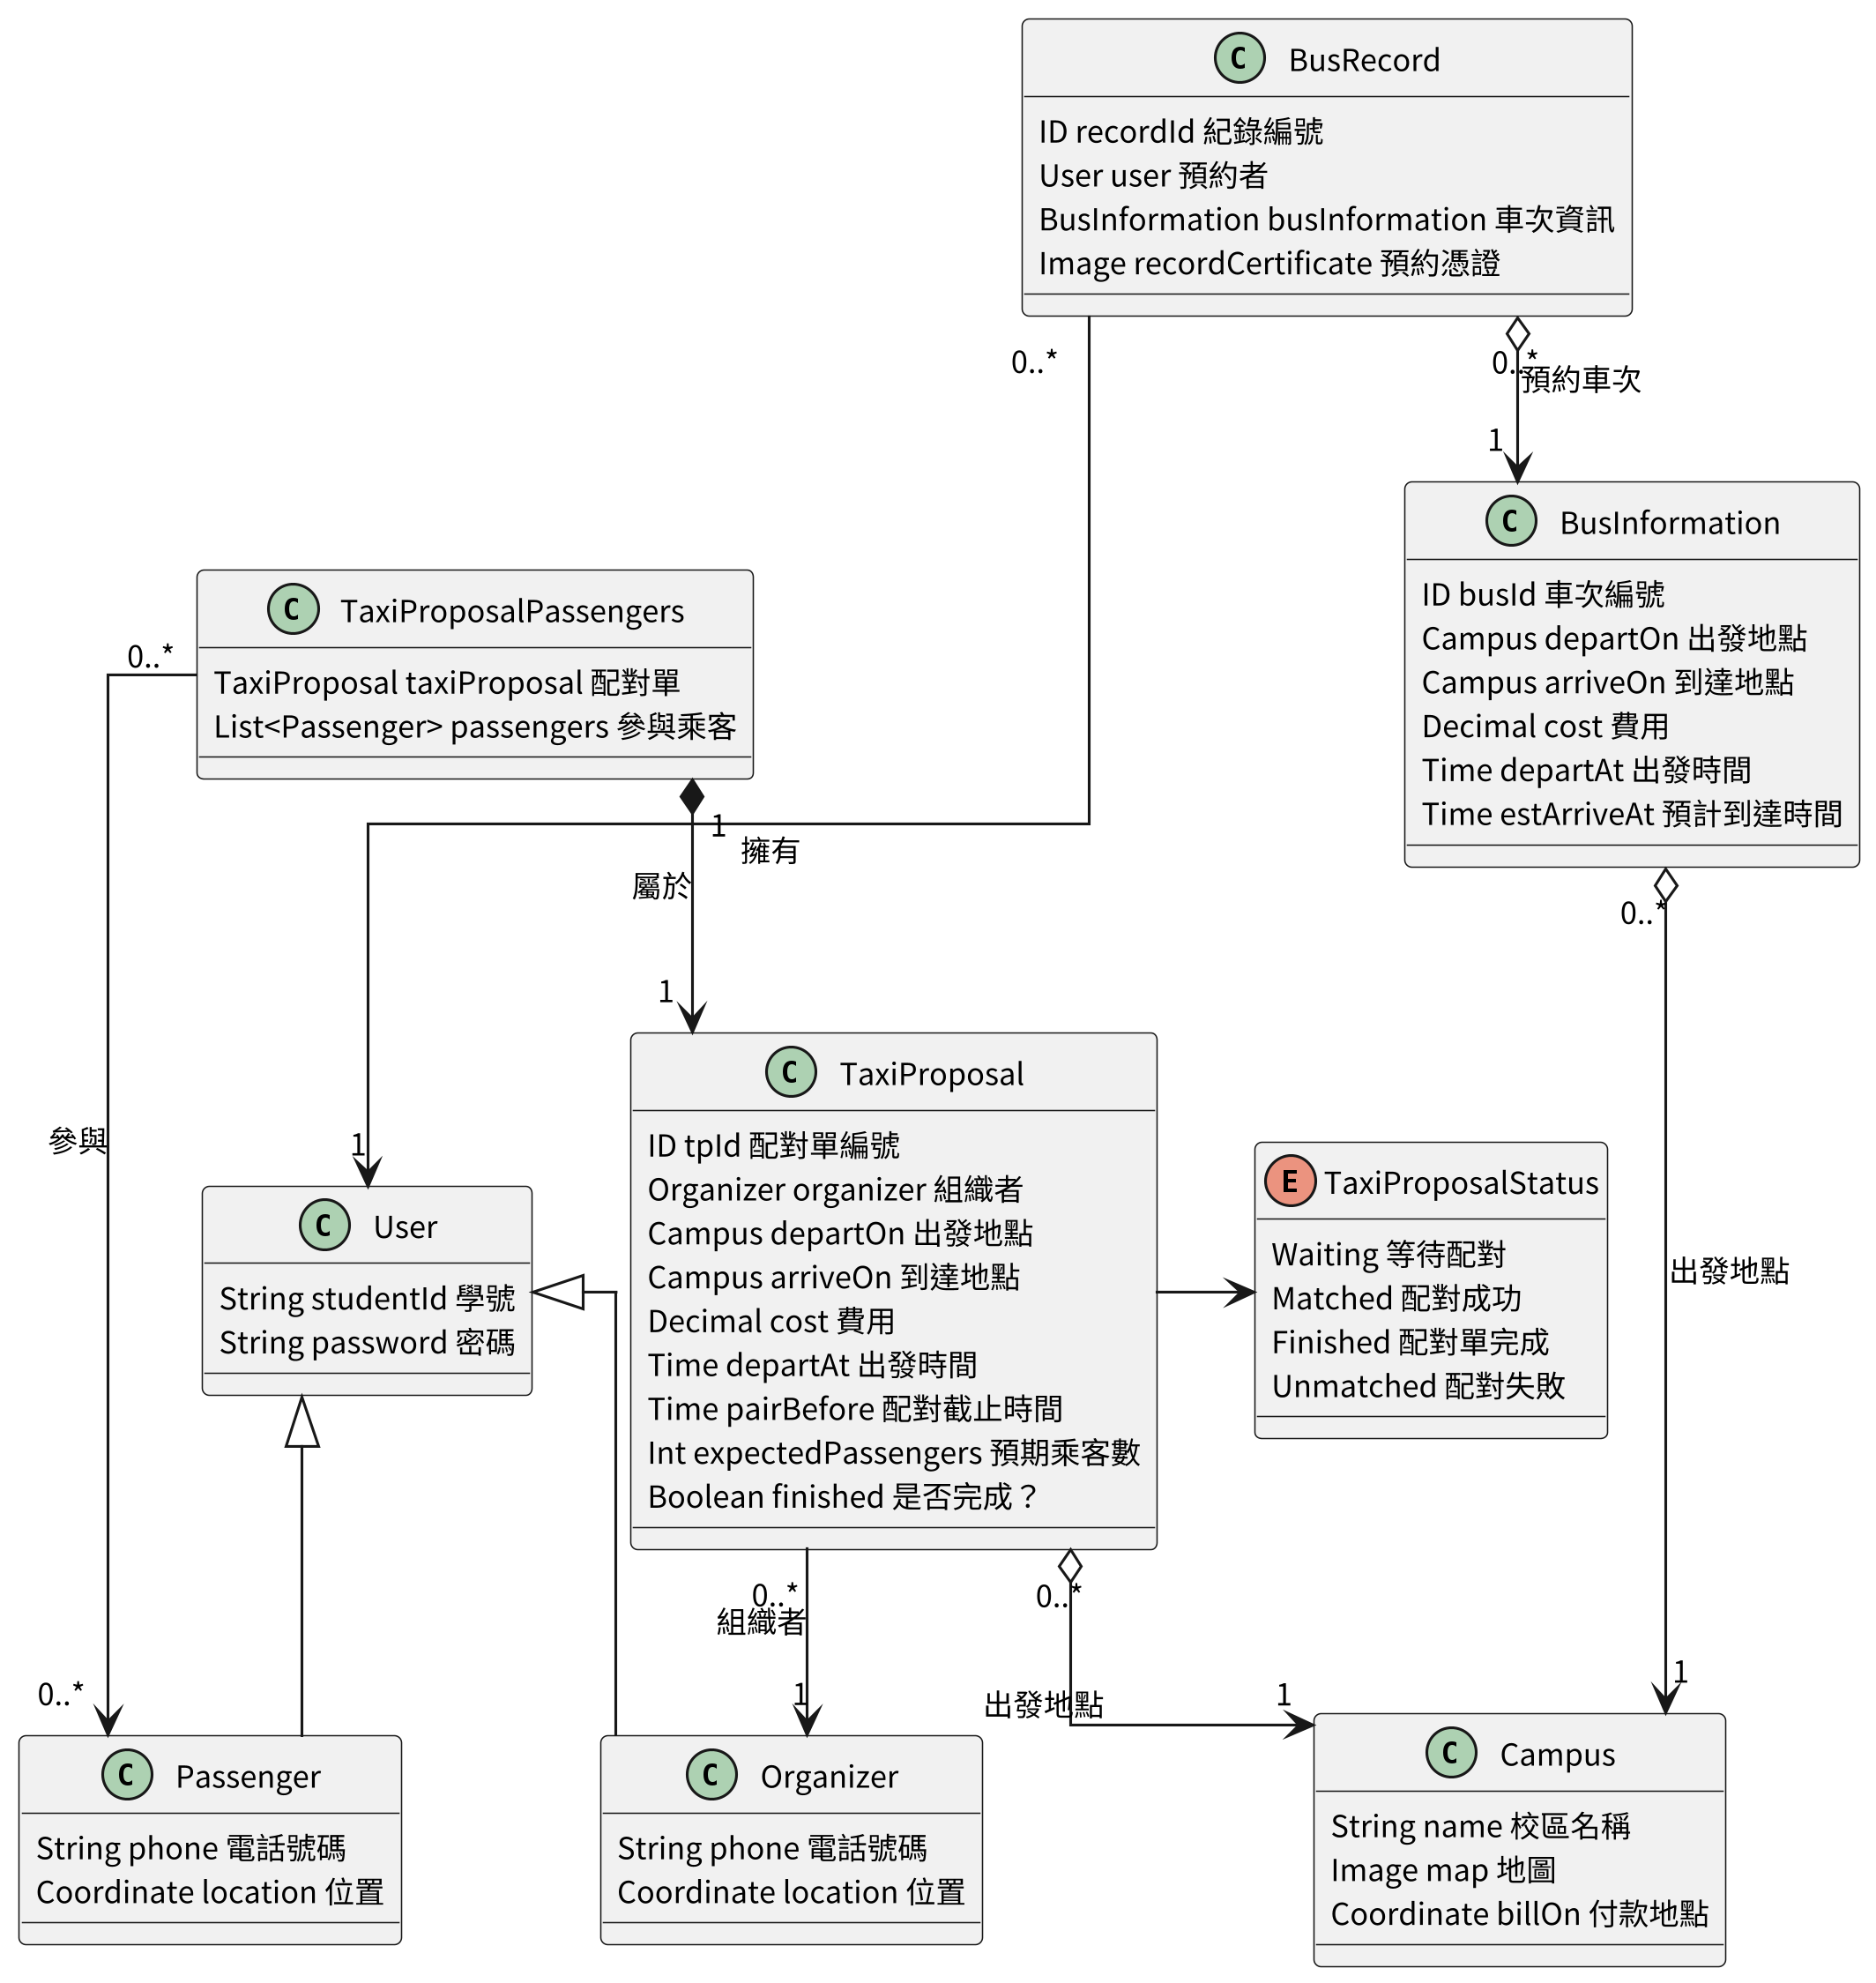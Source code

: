 @startuml BasicClassDiagram

skinparam linetype ortho
skinparam dpi 300
skinparam defaultFontSize 11
skinparam defaultFontName "Noto Sans CJK TC"


class User {
    String studentId 學號
    String password 密碼
}

class Passenger {
    String phone 電話號碼
    Coordinate location 位置
}
User <|-- Passenger

class Organizer {
    String phone 電話號碼
    Coordinate location 位置
}
User <|-- Organizer

class BusRecord {
    ID recordId 紀錄編號
    User user 預約者
    BusInformation busInformation 車次資訊
    Image recordCertificate 預約憑證
}
BusRecord "0..*" ---> "1" User: 擁有
BusRecord "0..*" o--> "1" BusInformation: 預約車次

class BusInformation {
    ID busId 車次編號
    Campus departOn 出發地點
    Campus arriveOn 到達地點
    Decimal cost 費用
    Time departAt 出發時間
    Time estArriveAt 預計到達時間
}
BusInformation "0..*" o--> "1" Campus: 出發地點

class Campus {
    String name 校區名稱
    Image map 地圖
    Coordinate billOn 付款地點
}

class TaxiProposalPassengers {
    TaxiProposal taxiProposal 配對單
    List<Passenger> passengers 參與乘客
}
TaxiProposalPassengers "0..*" -> "0..*" Passenger: 參與
TaxiProposalPassengers "1" *--> "1" TaxiProposal: 屬於

class TaxiProposal {
    ID tpId 配對單編號
    Organizer organizer 組織者
    Campus departOn 出發地點
    Campus arriveOn 到達地點
    Decimal cost 費用
    Time departAt 出發時間
    Time pairBefore 配對截止時間
    Int expectedPassengers 預期乘客數
    Boolean finished 是否完成？
}
TaxiProposal "0..*" o--> "1" Campus: 出發地點
TaxiProposal "0..*" --> "1" Organizer: 組織者
TaxiProposal -> TaxiProposalStatus

enum TaxiProposalStatus {
    Waiting 等待配對
    Matched 配對成功
    Finished 配對單完成
    Unmatched 配對失敗
}

@enduml
